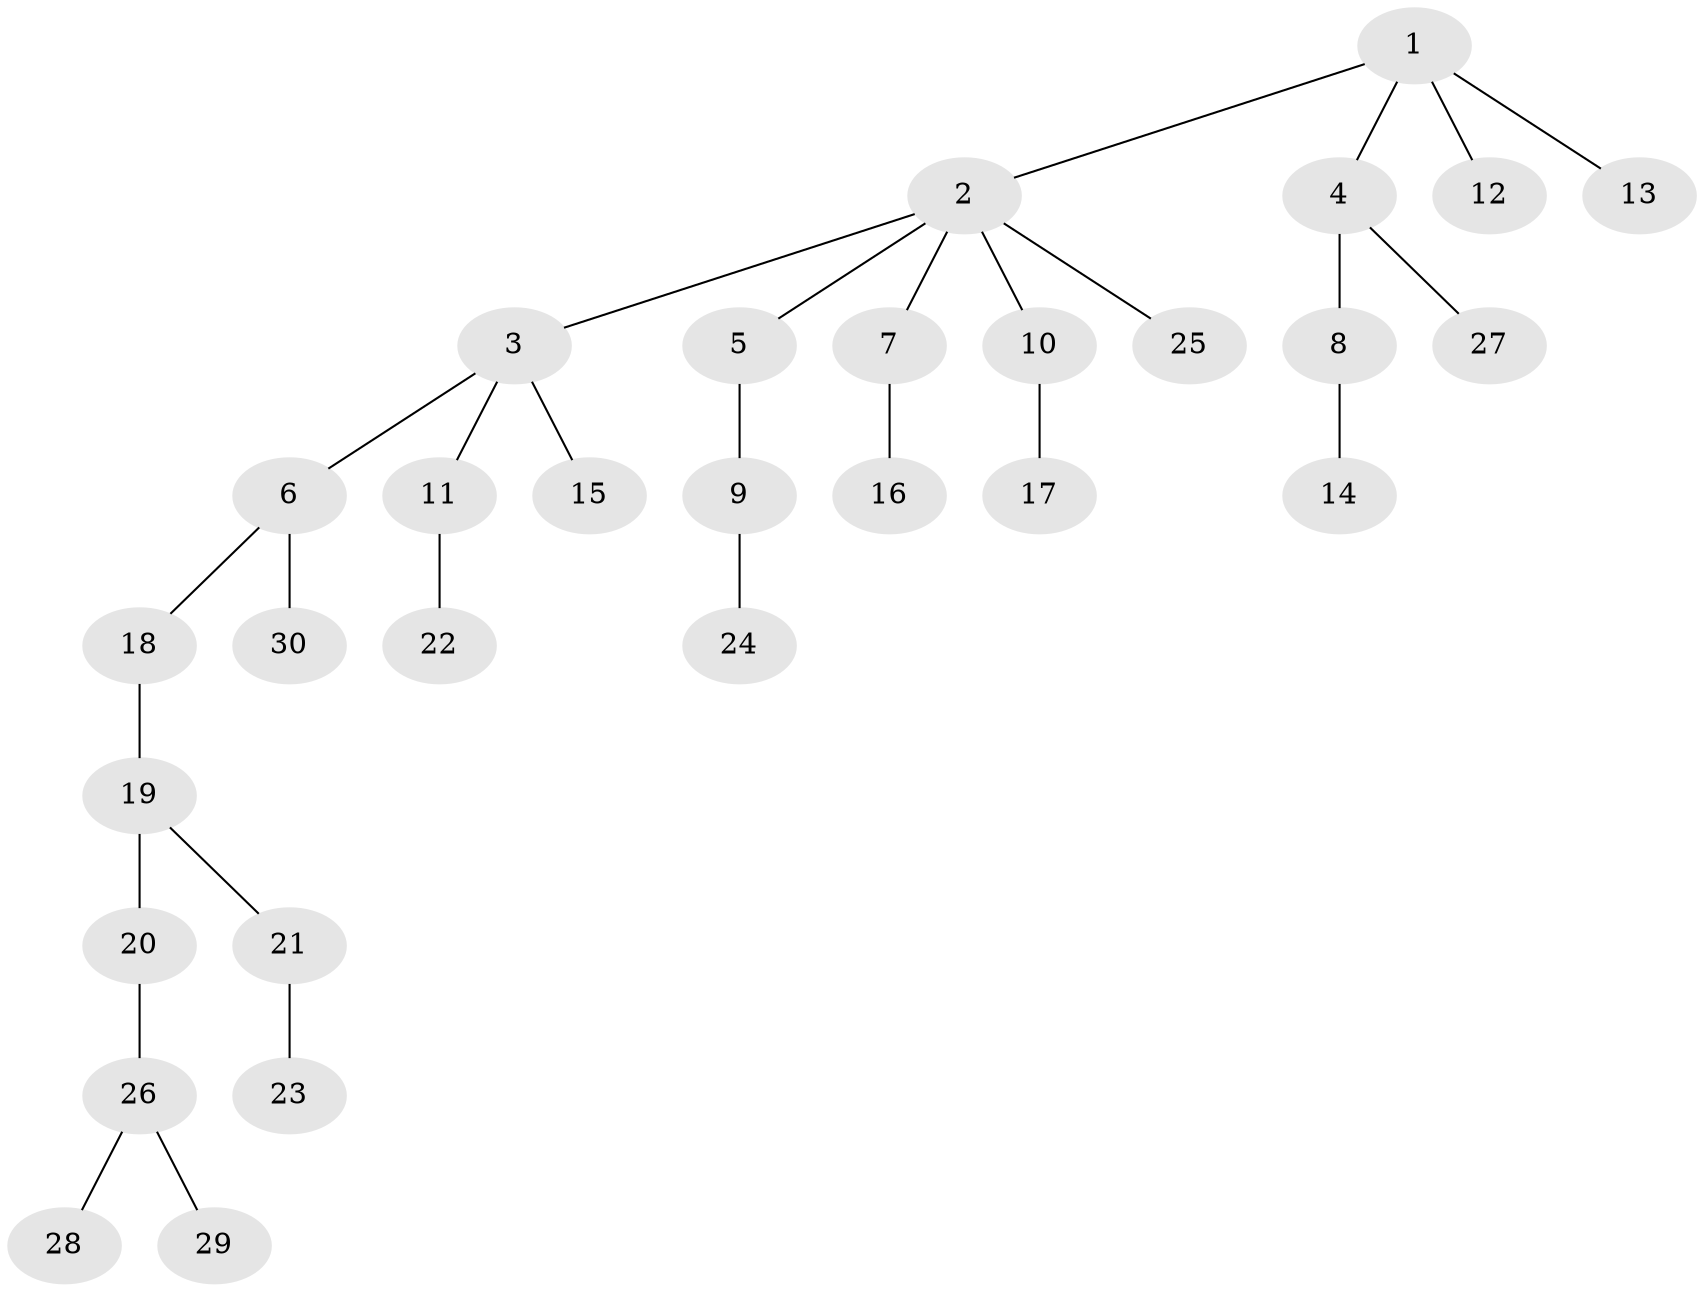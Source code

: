 // original degree distribution, {5: 0.03508771929824561, 4: 0.08771929824561403, 3: 0.10526315789473684, 2: 0.3508771929824561, 1: 0.42105263157894735}
// Generated by graph-tools (version 1.1) at 2025/37/03/09/25 02:37:01]
// undirected, 30 vertices, 29 edges
graph export_dot {
graph [start="1"]
  node [color=gray90,style=filled];
  1;
  2;
  3;
  4;
  5;
  6;
  7;
  8;
  9;
  10;
  11;
  12;
  13;
  14;
  15;
  16;
  17;
  18;
  19;
  20;
  21;
  22;
  23;
  24;
  25;
  26;
  27;
  28;
  29;
  30;
  1 -- 2 [weight=1.0];
  1 -- 4 [weight=1.0];
  1 -- 12 [weight=1.0];
  1 -- 13 [weight=1.0];
  2 -- 3 [weight=1.0];
  2 -- 5 [weight=1.0];
  2 -- 7 [weight=1.0];
  2 -- 10 [weight=1.0];
  2 -- 25 [weight=1.0];
  3 -- 6 [weight=1.0];
  3 -- 11 [weight=1.0];
  3 -- 15 [weight=1.0];
  4 -- 8 [weight=1.0];
  4 -- 27 [weight=1.0];
  5 -- 9 [weight=1.0];
  6 -- 18 [weight=1.0];
  6 -- 30 [weight=1.0];
  7 -- 16 [weight=2.0];
  8 -- 14 [weight=1.0];
  9 -- 24 [weight=1.0];
  10 -- 17 [weight=1.0];
  11 -- 22 [weight=1.0];
  18 -- 19 [weight=1.0];
  19 -- 20 [weight=2.0];
  19 -- 21 [weight=1.0];
  20 -- 26 [weight=1.0];
  21 -- 23 [weight=1.0];
  26 -- 28 [weight=1.0];
  26 -- 29 [weight=1.0];
}
